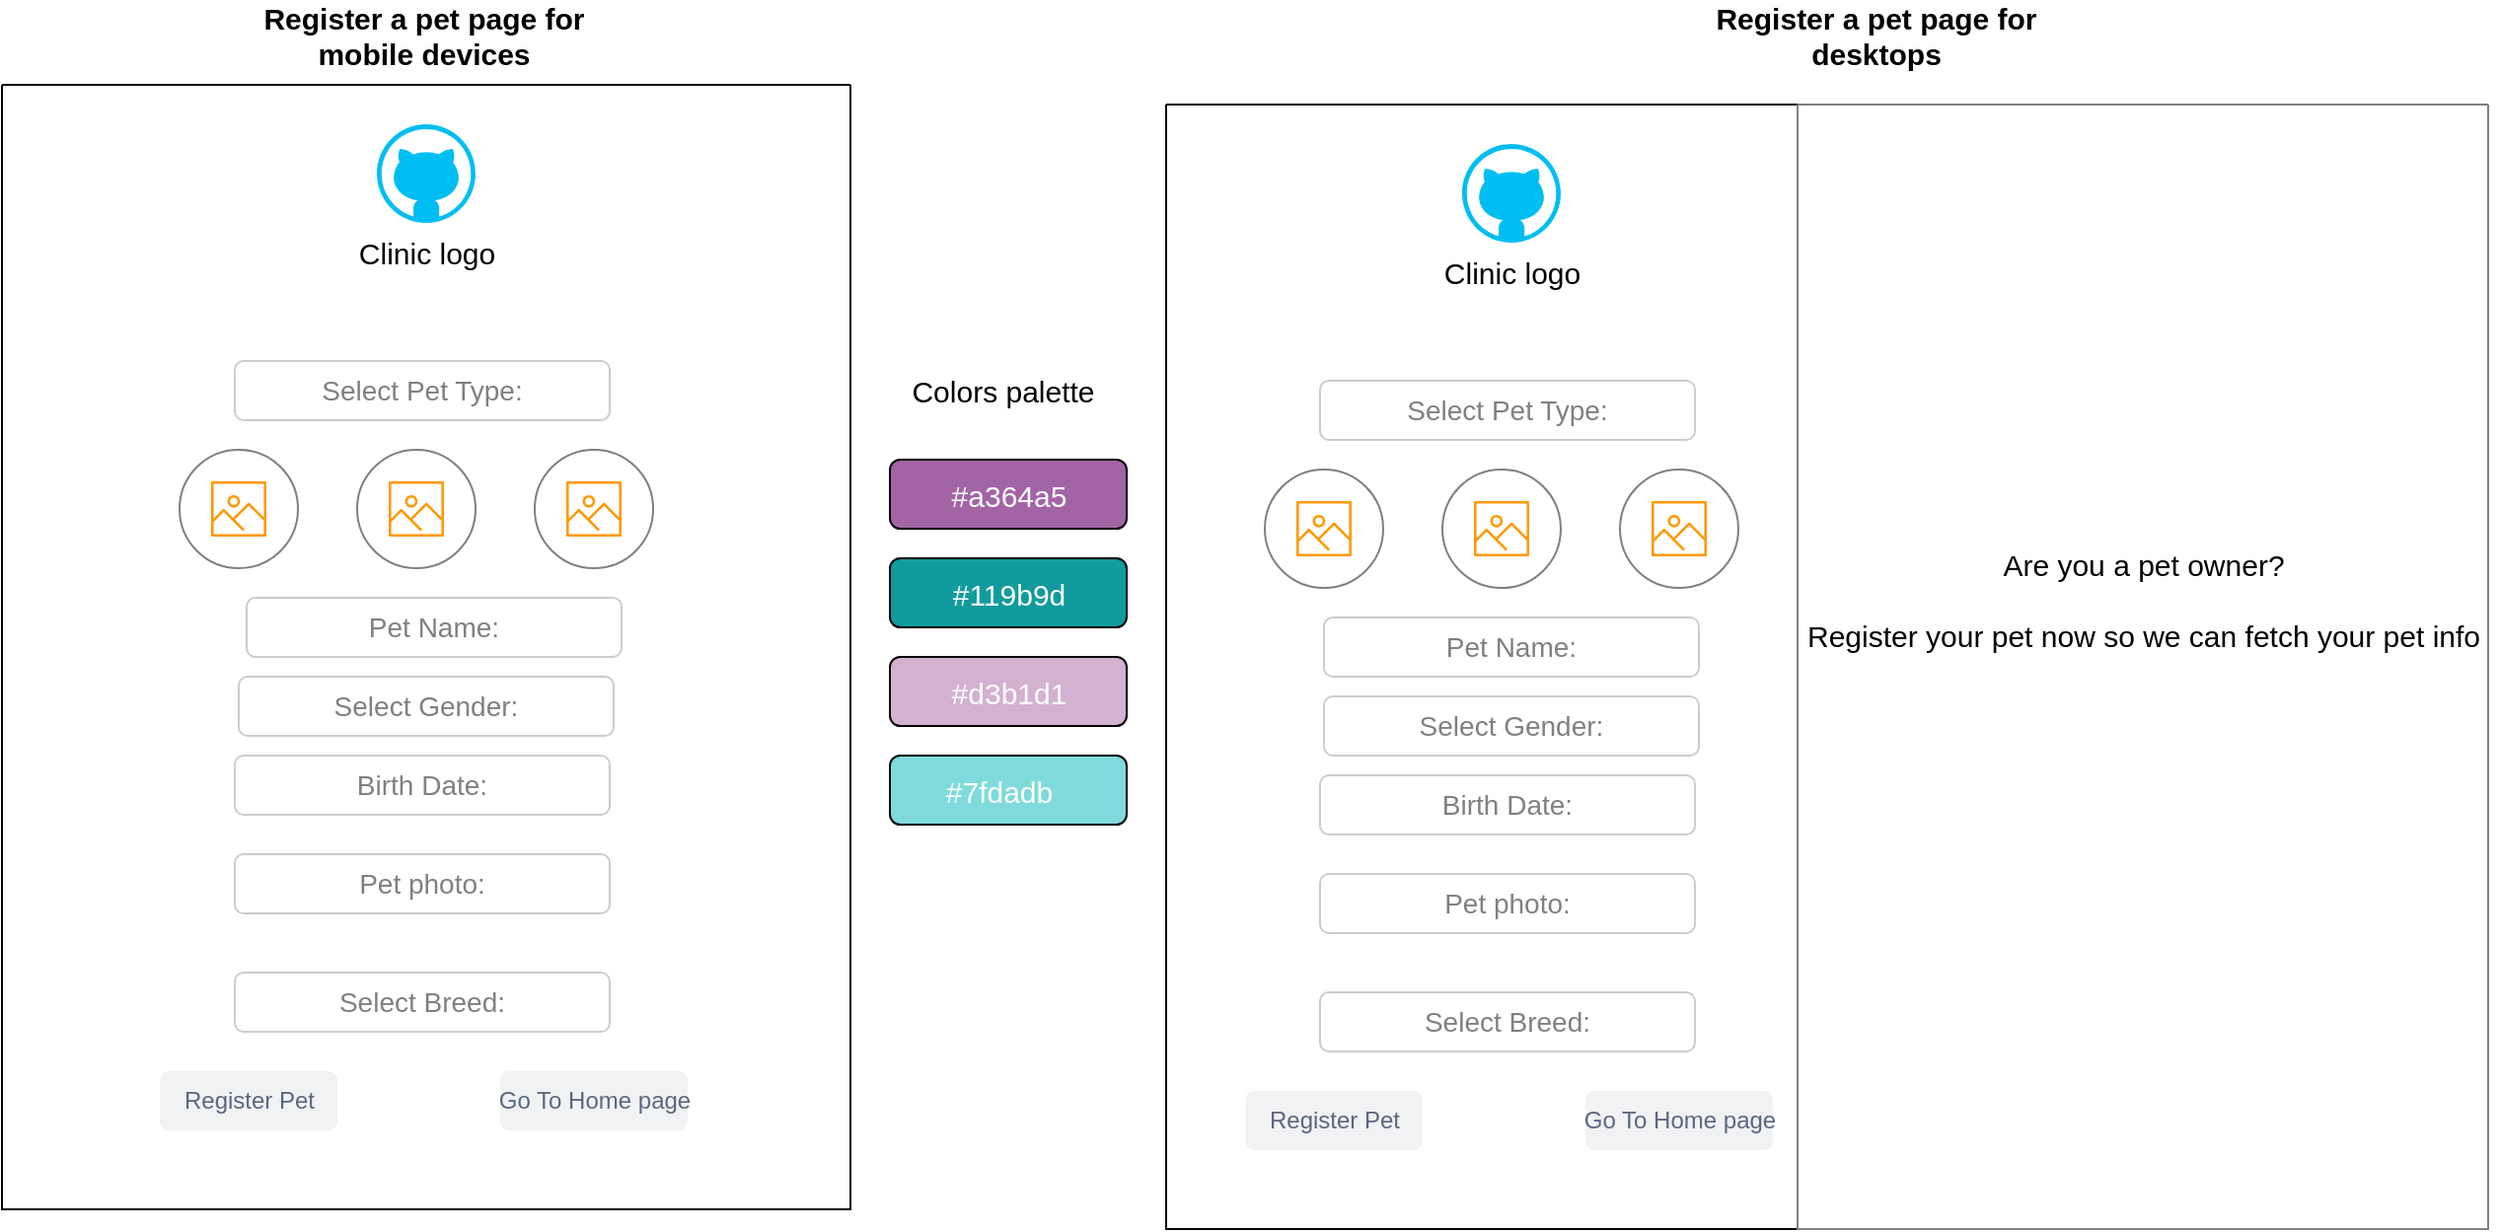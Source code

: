 <mxfile version="15.4.0" type="device"><diagram id="94mYkeSw7TYvVBuC2SnZ" name="Page-1"><mxGraphModel dx="852" dy="494" grid="1" gridSize="10" guides="1" tooltips="1" connect="1" arrows="1" fold="1" page="1" pageScale="1" pageWidth="850" pageHeight="1100" math="0" shadow="0"><root><mxCell id="0"/><mxCell id="1" parent="0"/><mxCell id="MwmTBlsJ58ZcKDW6idKb-1" value="Register a pet page for mobile devices" style="text;html=1;strokeColor=none;fillColor=none;align=center;verticalAlign=middle;whiteSpace=wrap;rounded=0;shadow=0;glass=0;sketch=0;fontStyle=1;fontSize=15;" parent="1" vertex="1"><mxGeometry x="173.5" y="180" width="180" height="30" as="geometry"/></mxCell><mxCell id="MwmTBlsJ58ZcKDW6idKb-2" value="" style="swimlane;startSize=0;rounded=0;shadow=0;glass=0;sketch=0;fontSize=15;fillColor=none;gradientColor=none;" parent="1" vertex="1"><mxGeometry x="50" y="220" width="430" height="570" as="geometry"/></mxCell><mxCell id="MwmTBlsJ58ZcKDW6idKb-3" value="Register Pet" style="rounded=1;fillColor=#F1F2F4;strokeColor=none;html=1;fontColor=#596780;align=center;verticalAlign=middle;fontStyle=0;fontSize=12;sketch=0;shadow=0;glass=0;" parent="MwmTBlsJ58ZcKDW6idKb-2" vertex="1"><mxGeometry x="80" y="500" width="90" height="30" as="geometry"/></mxCell><mxCell id="MwmTBlsJ58ZcKDW6idKb-4" value="Clinic logo" style="verticalLabelPosition=bottom;html=1;verticalAlign=top;align=center;strokeColor=none;fillColor=#00BEF2;shape=mxgraph.azure.github_code;pointerEvents=1;rounded=0;shadow=0;glass=0;sketch=0;fontSize=15;" parent="MwmTBlsJ58ZcKDW6idKb-2" vertex="1"><mxGeometry x="190" y="20" width="50" height="50" as="geometry"/></mxCell><mxCell id="MwmTBlsJ58ZcKDW6idKb-5" value="&lt;span style=&quot;font-size: 14px&quot;&gt;Select Pet Type:&lt;/span&gt;" style="rounded=1;whiteSpace=wrap;html=1;align=center;labelBorderColor=none;labelBackgroundColor=none;fontColor=#808080;strokeColor=#CCCCCC;" parent="MwmTBlsJ58ZcKDW6idKb-2" vertex="1"><mxGeometry x="118" y="140" width="190" height="30" as="geometry"/></mxCell><mxCell id="MwmTBlsJ58ZcKDW6idKb-7" value="&lt;font style=&quot;font-size: 14px&quot;&gt;Select Breed:&lt;/font&gt;" style="rounded=1;whiteSpace=wrap;html=1;align=center;labelBorderColor=none;labelBackgroundColor=none;fontColor=#808080;strokeColor=#CCCCCC;" parent="MwmTBlsJ58ZcKDW6idKb-2" vertex="1"><mxGeometry x="118" y="450" width="190" height="30" as="geometry"/></mxCell><mxCell id="MwmTBlsJ58ZcKDW6idKb-8" value="&lt;span style=&quot;font-size: 14px&quot;&gt;Pet photo:&lt;/span&gt;" style="rounded=1;whiteSpace=wrap;html=1;align=center;labelBorderColor=none;labelBackgroundColor=none;fontColor=#808080;strokeColor=#CCCCCC;" parent="MwmTBlsJ58ZcKDW6idKb-2" vertex="1"><mxGeometry x="118" y="390" width="190" height="30" as="geometry"/></mxCell><mxCell id="MwmTBlsJ58ZcKDW6idKb-9" value="&lt;font style=&quot;font-size: 14px&quot;&gt;Birth Date:&lt;/font&gt;" style="rounded=1;whiteSpace=wrap;html=1;align=center;labelBorderColor=none;labelBackgroundColor=none;fontColor=#808080;strokeColor=#CCCCCC;" parent="MwmTBlsJ58ZcKDW6idKb-2" vertex="1"><mxGeometry x="118" y="340" width="190" height="30" as="geometry"/></mxCell><mxCell id="MwmTBlsJ58ZcKDW6idKb-10" value="&lt;font style=&quot;font-size: 14px&quot;&gt;Select Gender:&lt;/font&gt;" style="rounded=1;whiteSpace=wrap;html=1;align=center;labelBorderColor=none;labelBackgroundColor=none;fontColor=#808080;strokeColor=#CCCCCC;" parent="MwmTBlsJ58ZcKDW6idKb-2" vertex="1"><mxGeometry x="120" y="300" width="190" height="30" as="geometry"/></mxCell><mxCell id="MwmTBlsJ58ZcKDW6idKb-11" value="&lt;font style=&quot;font-size: 14px&quot;&gt;Pet Name:&lt;/font&gt;" style="rounded=1;whiteSpace=wrap;html=1;align=center;labelBorderColor=none;labelBackgroundColor=none;fontColor=#808080;strokeColor=#CCCCCC;" parent="MwmTBlsJ58ZcKDW6idKb-2" vertex="1"><mxGeometry x="124" y="260" width="190" height="30" as="geometry"/></mxCell><mxCell id="MwmTBlsJ58ZcKDW6idKb-14" value="" style="ellipse;whiteSpace=wrap;html=1;aspect=fixed;strokeColor=#808080;" parent="MwmTBlsJ58ZcKDW6idKb-2" vertex="1"><mxGeometry x="90" y="185" width="60" height="60" as="geometry"/></mxCell><mxCell id="MwmTBlsJ58ZcKDW6idKb-15" value="" style="sketch=0;outlineConnect=0;fontColor=#232F3E;gradientColor=none;fillColor=#FF9900;strokeColor=none;dashed=0;verticalLabelPosition=bottom;verticalAlign=top;align=center;html=1;fontSize=12;fontStyle=0;aspect=fixed;pointerEvents=1;shape=mxgraph.aws4.container_registry_image;" parent="MwmTBlsJ58ZcKDW6idKb-2" vertex="1"><mxGeometry x="106" y="201" width="28" height="28" as="geometry"/></mxCell><mxCell id="MwmTBlsJ58ZcKDW6idKb-17" value="" style="ellipse;whiteSpace=wrap;html=1;aspect=fixed;strokeColor=#808080;" parent="MwmTBlsJ58ZcKDW6idKb-2" vertex="1"><mxGeometry x="180" y="185" width="60" height="60" as="geometry"/></mxCell><mxCell id="MwmTBlsJ58ZcKDW6idKb-18" value="" style="sketch=0;outlineConnect=0;fontColor=#232F3E;gradientColor=none;fillColor=#FF9900;strokeColor=none;dashed=0;verticalLabelPosition=bottom;verticalAlign=top;align=center;html=1;fontSize=12;fontStyle=0;aspect=fixed;pointerEvents=1;shape=mxgraph.aws4.container_registry_image;" parent="MwmTBlsJ58ZcKDW6idKb-2" vertex="1"><mxGeometry x="196" y="201" width="28" height="28" as="geometry"/></mxCell><mxCell id="MwmTBlsJ58ZcKDW6idKb-19" value="" style="ellipse;whiteSpace=wrap;html=1;aspect=fixed;strokeColor=#808080;" parent="MwmTBlsJ58ZcKDW6idKb-2" vertex="1"><mxGeometry x="270" y="185" width="60" height="60" as="geometry"/></mxCell><mxCell id="MwmTBlsJ58ZcKDW6idKb-20" value="" style="sketch=0;outlineConnect=0;fontColor=#232F3E;gradientColor=none;fillColor=#FF9900;strokeColor=none;dashed=0;verticalLabelPosition=bottom;verticalAlign=top;align=center;html=1;fontSize=12;fontStyle=0;aspect=fixed;pointerEvents=1;shape=mxgraph.aws4.container_registry_image;" parent="MwmTBlsJ58ZcKDW6idKb-2" vertex="1"><mxGeometry x="286" y="201" width="28" height="28" as="geometry"/></mxCell><mxCell id="MwmTBlsJ58ZcKDW6idKb-21" value="Go To Home page" style="rounded=1;fillColor=#F1F2F4;strokeColor=none;html=1;fontColor=#596780;align=center;verticalAlign=middle;fontStyle=0;fontSize=12;sketch=0;shadow=0;glass=0;" parent="MwmTBlsJ58ZcKDW6idKb-2" vertex="1"><mxGeometry x="252.5" y="500" width="95" height="30" as="geometry"/></mxCell><mxCell id="MwmTBlsJ58ZcKDW6idKb-22" value="Register a pet page for desktops" style="text;html=1;strokeColor=none;fillColor=none;align=center;verticalAlign=middle;whiteSpace=wrap;rounded=0;shadow=0;glass=0;sketch=0;fontStyle=1;fontSize=15;" parent="1" vertex="1"><mxGeometry x="910" y="180" width="180" height="30" as="geometry"/></mxCell><mxCell id="MwmTBlsJ58ZcKDW6idKb-23" value="" style="swimlane;startSize=0;rounded=0;shadow=0;glass=0;sketch=0;fontSize=15;fillColor=none;gradientColor=none;" parent="1" vertex="1"><mxGeometry x="640" y="230" width="670" height="570" as="geometry"/></mxCell><mxCell id="MwmTBlsJ58ZcKDW6idKb-24" value="Register Pet" style="rounded=1;fillColor=#F1F2F4;strokeColor=none;html=1;fontColor=#596780;align=center;verticalAlign=middle;fontStyle=0;fontSize=12;sketch=0;shadow=0;glass=0;" parent="MwmTBlsJ58ZcKDW6idKb-23" vertex="1"><mxGeometry x="40" y="500" width="90" height="30" as="geometry"/></mxCell><mxCell id="MwmTBlsJ58ZcKDW6idKb-25" value="Clinic logo" style="verticalLabelPosition=bottom;html=1;verticalAlign=top;align=center;strokeColor=none;fillColor=#00BEF2;shape=mxgraph.azure.github_code;pointerEvents=1;rounded=0;shadow=0;glass=0;sketch=0;fontSize=15;" parent="MwmTBlsJ58ZcKDW6idKb-23" vertex="1"><mxGeometry x="150" y="20" width="50" height="50" as="geometry"/></mxCell><mxCell id="MwmTBlsJ58ZcKDW6idKb-26" value="&lt;span style=&quot;font-size: 14px&quot;&gt;Select Pet Type:&lt;/span&gt;" style="rounded=1;whiteSpace=wrap;html=1;align=center;labelBorderColor=none;labelBackgroundColor=none;fontColor=#808080;strokeColor=#CCCCCC;" parent="MwmTBlsJ58ZcKDW6idKb-23" vertex="1"><mxGeometry x="78" y="140" width="190" height="30" as="geometry"/></mxCell><mxCell id="MwmTBlsJ58ZcKDW6idKb-27" value="&lt;font style=&quot;font-size: 14px&quot;&gt;Select Breed:&lt;/font&gt;" style="rounded=1;whiteSpace=wrap;html=1;align=center;labelBorderColor=none;labelBackgroundColor=none;fontColor=#808080;strokeColor=#CCCCCC;" parent="MwmTBlsJ58ZcKDW6idKb-23" vertex="1"><mxGeometry x="78" y="450" width="190" height="30" as="geometry"/></mxCell><mxCell id="MwmTBlsJ58ZcKDW6idKb-28" value="&lt;span style=&quot;font-size: 14px&quot;&gt;Pet photo:&lt;/span&gt;" style="rounded=1;whiteSpace=wrap;html=1;align=center;labelBorderColor=none;labelBackgroundColor=none;fontColor=#808080;strokeColor=#CCCCCC;" parent="MwmTBlsJ58ZcKDW6idKb-23" vertex="1"><mxGeometry x="78" y="390" width="190" height="30" as="geometry"/></mxCell><mxCell id="MwmTBlsJ58ZcKDW6idKb-29" value="&lt;font style=&quot;font-size: 14px&quot;&gt;Birth Date:&lt;/font&gt;" style="rounded=1;whiteSpace=wrap;html=1;align=center;labelBorderColor=none;labelBackgroundColor=none;fontColor=#808080;strokeColor=#CCCCCC;" parent="MwmTBlsJ58ZcKDW6idKb-23" vertex="1"><mxGeometry x="78" y="340" width="190" height="30" as="geometry"/></mxCell><mxCell id="MwmTBlsJ58ZcKDW6idKb-30" value="&lt;font style=&quot;font-size: 14px&quot;&gt;Select Gender:&lt;/font&gt;" style="rounded=1;whiteSpace=wrap;html=1;align=center;labelBorderColor=none;labelBackgroundColor=none;fontColor=#808080;strokeColor=#CCCCCC;" parent="MwmTBlsJ58ZcKDW6idKb-23" vertex="1"><mxGeometry x="80" y="300" width="190" height="30" as="geometry"/></mxCell><mxCell id="MwmTBlsJ58ZcKDW6idKb-31" value="&lt;font style=&quot;font-size: 14px&quot;&gt;Pet Name:&lt;/font&gt;" style="rounded=1;whiteSpace=wrap;html=1;align=center;labelBorderColor=none;labelBackgroundColor=none;fontColor=#808080;strokeColor=#CCCCCC;" parent="MwmTBlsJ58ZcKDW6idKb-23" vertex="1"><mxGeometry x="80" y="260" width="190" height="30" as="geometry"/></mxCell><mxCell id="MwmTBlsJ58ZcKDW6idKb-32" value="" style="ellipse;whiteSpace=wrap;html=1;aspect=fixed;strokeColor=#808080;" parent="MwmTBlsJ58ZcKDW6idKb-23" vertex="1"><mxGeometry x="50" y="185" width="60" height="60" as="geometry"/></mxCell><mxCell id="MwmTBlsJ58ZcKDW6idKb-33" value="" style="sketch=0;outlineConnect=0;fontColor=#232F3E;gradientColor=none;fillColor=#FF9900;strokeColor=none;dashed=0;verticalLabelPosition=bottom;verticalAlign=top;align=center;html=1;fontSize=12;fontStyle=0;aspect=fixed;pointerEvents=1;shape=mxgraph.aws4.container_registry_image;" parent="MwmTBlsJ58ZcKDW6idKb-23" vertex="1"><mxGeometry x="66" y="201" width="28" height="28" as="geometry"/></mxCell><mxCell id="MwmTBlsJ58ZcKDW6idKb-34" value="" style="ellipse;whiteSpace=wrap;html=1;aspect=fixed;strokeColor=#808080;" parent="MwmTBlsJ58ZcKDW6idKb-23" vertex="1"><mxGeometry x="140" y="185" width="60" height="60" as="geometry"/></mxCell><mxCell id="MwmTBlsJ58ZcKDW6idKb-35" value="" style="sketch=0;outlineConnect=0;fontColor=#232F3E;gradientColor=none;fillColor=#FF9900;strokeColor=none;dashed=0;verticalLabelPosition=bottom;verticalAlign=top;align=center;html=1;fontSize=12;fontStyle=0;aspect=fixed;pointerEvents=1;shape=mxgraph.aws4.container_registry_image;" parent="MwmTBlsJ58ZcKDW6idKb-23" vertex="1"><mxGeometry x="156" y="201" width="28" height="28" as="geometry"/></mxCell><mxCell id="MwmTBlsJ58ZcKDW6idKb-36" value="" style="ellipse;whiteSpace=wrap;html=1;aspect=fixed;strokeColor=#808080;" parent="MwmTBlsJ58ZcKDW6idKb-23" vertex="1"><mxGeometry x="230" y="185" width="60" height="60" as="geometry"/></mxCell><mxCell id="MwmTBlsJ58ZcKDW6idKb-37" value="" style="sketch=0;outlineConnect=0;fontColor=#232F3E;gradientColor=none;fillColor=#FF9900;strokeColor=none;dashed=0;verticalLabelPosition=bottom;verticalAlign=top;align=center;html=1;fontSize=12;fontStyle=0;aspect=fixed;pointerEvents=1;shape=mxgraph.aws4.container_registry_image;" parent="MwmTBlsJ58ZcKDW6idKb-23" vertex="1"><mxGeometry x="246" y="201" width="28" height="28" as="geometry"/></mxCell><mxCell id="MwmTBlsJ58ZcKDW6idKb-38" value="Go To Home page" style="rounded=1;fillColor=#F1F2F4;strokeColor=none;html=1;fontColor=#596780;align=center;verticalAlign=middle;fontStyle=0;fontSize=12;sketch=0;shadow=0;glass=0;" parent="MwmTBlsJ58ZcKDW6idKb-23" vertex="1"><mxGeometry x="212.5" y="500" width="95" height="30" as="geometry"/></mxCell><mxCell id="MwmTBlsJ58ZcKDW6idKb-39" value="" style="swimlane;startSize=0;strokeColor=#808080;" parent="MwmTBlsJ58ZcKDW6idKb-23" vertex="1"><mxGeometry x="320" width="350" height="570" as="geometry"/></mxCell><mxCell id="MwmTBlsJ58ZcKDW6idKb-40" value="&lt;font style=&quot;font-size: 15px&quot;&gt;Are you a pet owner?&lt;br&gt;&lt;br&gt;Register your pet now so we can fetch your pet info&lt;/font&gt;" style="text;html=1;align=center;verticalAlign=middle;resizable=0;points=[];autosize=1;strokeColor=none;fillColor=none;" parent="1" vertex="1"><mxGeometry x="955" y="456" width="360" height="50" as="geometry"/></mxCell><mxCell id="MwmTBlsJ58ZcKDW6idKb-41" value="Colors palette" style="text;html=1;strokeColor=none;fillColor=none;align=center;verticalAlign=middle;whiteSpace=wrap;rounded=0;shadow=0;glass=0;sketch=0;fontSize=15;" parent="1" vertex="1"><mxGeometry x="505" y="350" width="105" height="50" as="geometry"/></mxCell><mxCell id="MwmTBlsJ58ZcKDW6idKb-42" value="" style="rounded=1;whiteSpace=wrap;html=1;shadow=0;glass=0;sketch=0;fontSize=15;fontColor=#FFFFFF;fillColor=#A364A5;gradientColor=none;" parent="1" vertex="1"><mxGeometry x="500" y="410" width="120" height="35" as="geometry"/></mxCell><mxCell id="MwmTBlsJ58ZcKDW6idKb-43" value="" style="rounded=1;whiteSpace=wrap;html=1;shadow=0;glass=0;sketch=0;fontSize=15;fontColor=#FFFFFF;fillColor=#119B9D;gradientColor=none;" parent="1" vertex="1"><mxGeometry x="500" y="460" width="120" height="35" as="geometry"/></mxCell><mxCell id="MwmTBlsJ58ZcKDW6idKb-44" value="" style="rounded=1;whiteSpace=wrap;html=1;shadow=0;glass=0;sketch=0;fontSize=15;fontColor=#FFFFFF;fillColor=#D3B1D1;gradientColor=none;" parent="1" vertex="1"><mxGeometry x="500" y="510" width="120" height="35" as="geometry"/></mxCell><mxCell id="MwmTBlsJ58ZcKDW6idKb-45" value="" style="rounded=1;whiteSpace=wrap;html=1;shadow=0;glass=0;sketch=0;fontSize=15;fontColor=#FFFFFF;fillColor=#7FDADB;gradientColor=none;" parent="1" vertex="1"><mxGeometry x="500" y="560" width="120" height="35" as="geometry"/></mxCell><mxCell id="MwmTBlsJ58ZcKDW6idKb-46" value="#a364a5" style="text;html=1;align=center;verticalAlign=middle;resizable=0;points=[];autosize=1;fontSize=15;fontColor=#FFFFFF;" parent="1" vertex="1"><mxGeometry x="525" y="417.5" width="70" height="20" as="geometry"/></mxCell><mxCell id="MwmTBlsJ58ZcKDW6idKb-47" value="#7fdadb" style="text;html=1;align=center;verticalAlign=middle;resizable=0;points=[];autosize=1;fontSize=15;fontColor=#FFFFFF;" parent="1" vertex="1"><mxGeometry x="520" y="567.5" width="70" height="20" as="geometry"/></mxCell><mxCell id="MwmTBlsJ58ZcKDW6idKb-48" value="#119b9d" style="text;html=1;align=center;verticalAlign=middle;resizable=0;points=[];autosize=1;fontSize=15;fontColor=#FFFFFF;" parent="1" vertex="1"><mxGeometry x="525" y="467.5" width="70" height="20" as="geometry"/></mxCell><mxCell id="MwmTBlsJ58ZcKDW6idKb-49" value="#d3b1d1" style="text;html=1;align=center;verticalAlign=middle;resizable=0;points=[];autosize=1;fontSize=15;fontColor=#FFFFFF;rounded=0;" parent="1" vertex="1"><mxGeometry x="525" y="517.5" width="70" height="20" as="geometry"/></mxCell></root></mxGraphModel></diagram></mxfile>